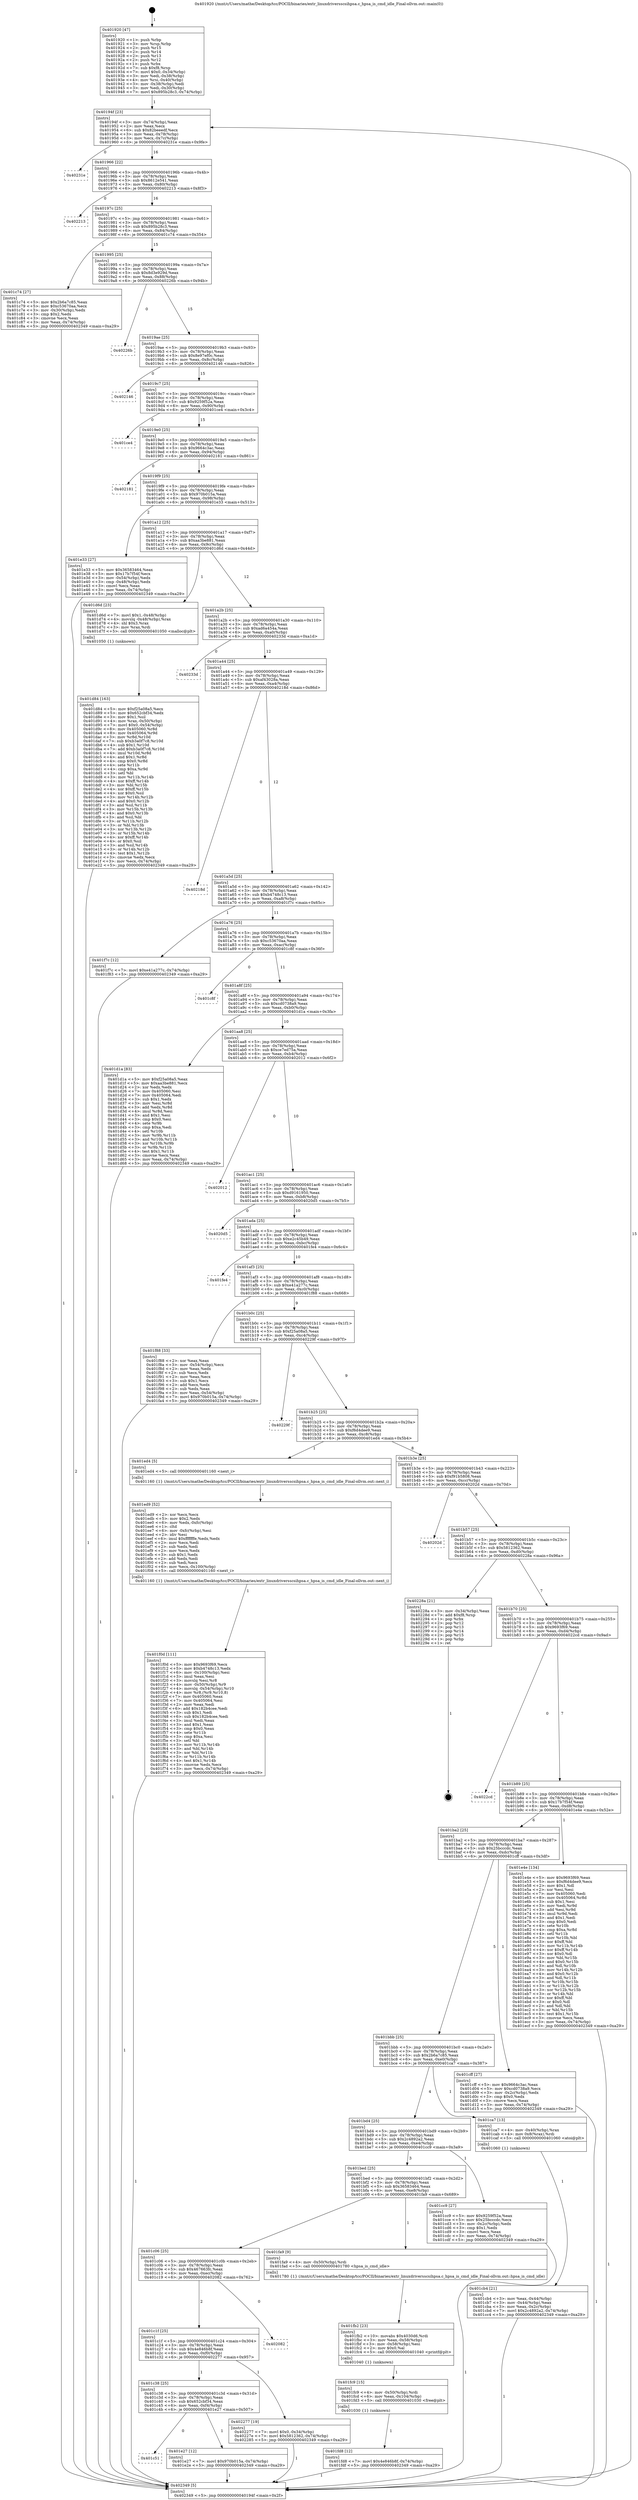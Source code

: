 digraph "0x401920" {
  label = "0x401920 (/mnt/c/Users/mathe/Desktop/tcc/POCII/binaries/extr_linuxdriversscsihpsa.c_hpsa_is_cmd_idle_Final-ollvm.out::main(0))"
  labelloc = "t"
  node[shape=record]

  Entry [label="",width=0.3,height=0.3,shape=circle,fillcolor=black,style=filled]
  "0x40194f" [label="{
     0x40194f [23]\l
     | [instrs]\l
     &nbsp;&nbsp;0x40194f \<+3\>: mov -0x74(%rbp),%eax\l
     &nbsp;&nbsp;0x401952 \<+2\>: mov %eax,%ecx\l
     &nbsp;&nbsp;0x401954 \<+6\>: sub $0x82beeedf,%ecx\l
     &nbsp;&nbsp;0x40195a \<+3\>: mov %eax,-0x78(%rbp)\l
     &nbsp;&nbsp;0x40195d \<+3\>: mov %ecx,-0x7c(%rbp)\l
     &nbsp;&nbsp;0x401960 \<+6\>: je 000000000040231e \<main+0x9fe\>\l
  }"]
  "0x40231e" [label="{
     0x40231e\l
  }", style=dashed]
  "0x401966" [label="{
     0x401966 [22]\l
     | [instrs]\l
     &nbsp;&nbsp;0x401966 \<+5\>: jmp 000000000040196b \<main+0x4b\>\l
     &nbsp;&nbsp;0x40196b \<+3\>: mov -0x78(%rbp),%eax\l
     &nbsp;&nbsp;0x40196e \<+5\>: sub $0x8612e541,%eax\l
     &nbsp;&nbsp;0x401973 \<+3\>: mov %eax,-0x80(%rbp)\l
     &nbsp;&nbsp;0x401976 \<+6\>: je 0000000000402213 \<main+0x8f3\>\l
  }"]
  Exit [label="",width=0.3,height=0.3,shape=circle,fillcolor=black,style=filled,peripheries=2]
  "0x402213" [label="{
     0x402213\l
  }", style=dashed]
  "0x40197c" [label="{
     0x40197c [25]\l
     | [instrs]\l
     &nbsp;&nbsp;0x40197c \<+5\>: jmp 0000000000401981 \<main+0x61\>\l
     &nbsp;&nbsp;0x401981 \<+3\>: mov -0x78(%rbp),%eax\l
     &nbsp;&nbsp;0x401984 \<+5\>: sub $0x895b28c3,%eax\l
     &nbsp;&nbsp;0x401989 \<+6\>: mov %eax,-0x84(%rbp)\l
     &nbsp;&nbsp;0x40198f \<+6\>: je 0000000000401c74 \<main+0x354\>\l
  }"]
  "0x401fd8" [label="{
     0x401fd8 [12]\l
     | [instrs]\l
     &nbsp;&nbsp;0x401fd8 \<+7\>: movl $0x4e846b8f,-0x74(%rbp)\l
     &nbsp;&nbsp;0x401fdf \<+5\>: jmp 0000000000402349 \<main+0xa29\>\l
  }"]
  "0x401c74" [label="{
     0x401c74 [27]\l
     | [instrs]\l
     &nbsp;&nbsp;0x401c74 \<+5\>: mov $0x2b6a7c85,%eax\l
     &nbsp;&nbsp;0x401c79 \<+5\>: mov $0xc53670aa,%ecx\l
     &nbsp;&nbsp;0x401c7e \<+3\>: mov -0x30(%rbp),%edx\l
     &nbsp;&nbsp;0x401c81 \<+3\>: cmp $0x2,%edx\l
     &nbsp;&nbsp;0x401c84 \<+3\>: cmovne %ecx,%eax\l
     &nbsp;&nbsp;0x401c87 \<+3\>: mov %eax,-0x74(%rbp)\l
     &nbsp;&nbsp;0x401c8a \<+5\>: jmp 0000000000402349 \<main+0xa29\>\l
  }"]
  "0x401995" [label="{
     0x401995 [25]\l
     | [instrs]\l
     &nbsp;&nbsp;0x401995 \<+5\>: jmp 000000000040199a \<main+0x7a\>\l
     &nbsp;&nbsp;0x40199a \<+3\>: mov -0x78(%rbp),%eax\l
     &nbsp;&nbsp;0x40199d \<+5\>: sub $0x8d3e929d,%eax\l
     &nbsp;&nbsp;0x4019a2 \<+6\>: mov %eax,-0x88(%rbp)\l
     &nbsp;&nbsp;0x4019a8 \<+6\>: je 000000000040226b \<main+0x94b\>\l
  }"]
  "0x402349" [label="{
     0x402349 [5]\l
     | [instrs]\l
     &nbsp;&nbsp;0x402349 \<+5\>: jmp 000000000040194f \<main+0x2f\>\l
  }"]
  "0x401920" [label="{
     0x401920 [47]\l
     | [instrs]\l
     &nbsp;&nbsp;0x401920 \<+1\>: push %rbp\l
     &nbsp;&nbsp;0x401921 \<+3\>: mov %rsp,%rbp\l
     &nbsp;&nbsp;0x401924 \<+2\>: push %r15\l
     &nbsp;&nbsp;0x401926 \<+2\>: push %r14\l
     &nbsp;&nbsp;0x401928 \<+2\>: push %r13\l
     &nbsp;&nbsp;0x40192a \<+2\>: push %r12\l
     &nbsp;&nbsp;0x40192c \<+1\>: push %rbx\l
     &nbsp;&nbsp;0x40192d \<+7\>: sub $0xf8,%rsp\l
     &nbsp;&nbsp;0x401934 \<+7\>: movl $0x0,-0x34(%rbp)\l
     &nbsp;&nbsp;0x40193b \<+3\>: mov %edi,-0x38(%rbp)\l
     &nbsp;&nbsp;0x40193e \<+4\>: mov %rsi,-0x40(%rbp)\l
     &nbsp;&nbsp;0x401942 \<+3\>: mov -0x38(%rbp),%edi\l
     &nbsp;&nbsp;0x401945 \<+3\>: mov %edi,-0x30(%rbp)\l
     &nbsp;&nbsp;0x401948 \<+7\>: movl $0x895b28c3,-0x74(%rbp)\l
  }"]
  "0x401fc9" [label="{
     0x401fc9 [15]\l
     | [instrs]\l
     &nbsp;&nbsp;0x401fc9 \<+4\>: mov -0x50(%rbp),%rdi\l
     &nbsp;&nbsp;0x401fcd \<+6\>: mov %eax,-0x104(%rbp)\l
     &nbsp;&nbsp;0x401fd3 \<+5\>: call 0000000000401030 \<free@plt\>\l
     | [calls]\l
     &nbsp;&nbsp;0x401030 \{1\} (unknown)\l
  }"]
  "0x40226b" [label="{
     0x40226b\l
  }", style=dashed]
  "0x4019ae" [label="{
     0x4019ae [25]\l
     | [instrs]\l
     &nbsp;&nbsp;0x4019ae \<+5\>: jmp 00000000004019b3 \<main+0x93\>\l
     &nbsp;&nbsp;0x4019b3 \<+3\>: mov -0x78(%rbp),%eax\l
     &nbsp;&nbsp;0x4019b6 \<+5\>: sub $0x8e97ef0c,%eax\l
     &nbsp;&nbsp;0x4019bb \<+6\>: mov %eax,-0x8c(%rbp)\l
     &nbsp;&nbsp;0x4019c1 \<+6\>: je 0000000000402146 \<main+0x826\>\l
  }"]
  "0x401fb2" [label="{
     0x401fb2 [23]\l
     | [instrs]\l
     &nbsp;&nbsp;0x401fb2 \<+10\>: movabs $0x4030d6,%rdi\l
     &nbsp;&nbsp;0x401fbc \<+3\>: mov %eax,-0x58(%rbp)\l
     &nbsp;&nbsp;0x401fbf \<+3\>: mov -0x58(%rbp),%esi\l
     &nbsp;&nbsp;0x401fc2 \<+2\>: mov $0x0,%al\l
     &nbsp;&nbsp;0x401fc4 \<+5\>: call 0000000000401040 \<printf@plt\>\l
     | [calls]\l
     &nbsp;&nbsp;0x401040 \{1\} (unknown)\l
  }"]
  "0x402146" [label="{
     0x402146\l
  }", style=dashed]
  "0x4019c7" [label="{
     0x4019c7 [25]\l
     | [instrs]\l
     &nbsp;&nbsp;0x4019c7 \<+5\>: jmp 00000000004019cc \<main+0xac\>\l
     &nbsp;&nbsp;0x4019cc \<+3\>: mov -0x78(%rbp),%eax\l
     &nbsp;&nbsp;0x4019cf \<+5\>: sub $0x9259f52a,%eax\l
     &nbsp;&nbsp;0x4019d4 \<+6\>: mov %eax,-0x90(%rbp)\l
     &nbsp;&nbsp;0x4019da \<+6\>: je 0000000000401ce4 \<main+0x3c4\>\l
  }"]
  "0x401f0d" [label="{
     0x401f0d [111]\l
     | [instrs]\l
     &nbsp;&nbsp;0x401f0d \<+5\>: mov $0x9693f69,%ecx\l
     &nbsp;&nbsp;0x401f12 \<+5\>: mov $0xb4748c13,%edx\l
     &nbsp;&nbsp;0x401f17 \<+6\>: mov -0x100(%rbp),%esi\l
     &nbsp;&nbsp;0x401f1d \<+3\>: imul %eax,%esi\l
     &nbsp;&nbsp;0x401f20 \<+3\>: movslq %esi,%r8\l
     &nbsp;&nbsp;0x401f23 \<+4\>: mov -0x50(%rbp),%r9\l
     &nbsp;&nbsp;0x401f27 \<+4\>: movslq -0x54(%rbp),%r10\l
     &nbsp;&nbsp;0x401f2b \<+4\>: mov %r8,(%r9,%r10,8)\l
     &nbsp;&nbsp;0x401f2f \<+7\>: mov 0x405060,%eax\l
     &nbsp;&nbsp;0x401f36 \<+7\>: mov 0x405064,%esi\l
     &nbsp;&nbsp;0x401f3d \<+2\>: mov %eax,%edi\l
     &nbsp;&nbsp;0x401f3f \<+6\>: add $0x182b4cee,%edi\l
     &nbsp;&nbsp;0x401f45 \<+3\>: sub $0x1,%edi\l
     &nbsp;&nbsp;0x401f48 \<+6\>: sub $0x182b4cee,%edi\l
     &nbsp;&nbsp;0x401f4e \<+3\>: imul %edi,%eax\l
     &nbsp;&nbsp;0x401f51 \<+3\>: and $0x1,%eax\l
     &nbsp;&nbsp;0x401f54 \<+3\>: cmp $0x0,%eax\l
     &nbsp;&nbsp;0x401f57 \<+4\>: sete %r11b\l
     &nbsp;&nbsp;0x401f5b \<+3\>: cmp $0xa,%esi\l
     &nbsp;&nbsp;0x401f5e \<+3\>: setl %bl\l
     &nbsp;&nbsp;0x401f61 \<+3\>: mov %r11b,%r14b\l
     &nbsp;&nbsp;0x401f64 \<+3\>: and %bl,%r14b\l
     &nbsp;&nbsp;0x401f67 \<+3\>: xor %bl,%r11b\l
     &nbsp;&nbsp;0x401f6a \<+3\>: or %r11b,%r14b\l
     &nbsp;&nbsp;0x401f6d \<+4\>: test $0x1,%r14b\l
     &nbsp;&nbsp;0x401f71 \<+3\>: cmovne %edx,%ecx\l
     &nbsp;&nbsp;0x401f74 \<+3\>: mov %ecx,-0x74(%rbp)\l
     &nbsp;&nbsp;0x401f77 \<+5\>: jmp 0000000000402349 \<main+0xa29\>\l
  }"]
  "0x401ce4" [label="{
     0x401ce4\l
  }", style=dashed]
  "0x4019e0" [label="{
     0x4019e0 [25]\l
     | [instrs]\l
     &nbsp;&nbsp;0x4019e0 \<+5\>: jmp 00000000004019e5 \<main+0xc5\>\l
     &nbsp;&nbsp;0x4019e5 \<+3\>: mov -0x78(%rbp),%eax\l
     &nbsp;&nbsp;0x4019e8 \<+5\>: sub $0x9664c3ac,%eax\l
     &nbsp;&nbsp;0x4019ed \<+6\>: mov %eax,-0x94(%rbp)\l
     &nbsp;&nbsp;0x4019f3 \<+6\>: je 0000000000402181 \<main+0x861\>\l
  }"]
  "0x401ed9" [label="{
     0x401ed9 [52]\l
     | [instrs]\l
     &nbsp;&nbsp;0x401ed9 \<+2\>: xor %ecx,%ecx\l
     &nbsp;&nbsp;0x401edb \<+5\>: mov $0x2,%edx\l
     &nbsp;&nbsp;0x401ee0 \<+6\>: mov %edx,-0xfc(%rbp)\l
     &nbsp;&nbsp;0x401ee6 \<+1\>: cltd\l
     &nbsp;&nbsp;0x401ee7 \<+6\>: mov -0xfc(%rbp),%esi\l
     &nbsp;&nbsp;0x401eed \<+2\>: idiv %esi\l
     &nbsp;&nbsp;0x401eef \<+6\>: imul $0xfffffffe,%edx,%edx\l
     &nbsp;&nbsp;0x401ef5 \<+2\>: mov %ecx,%edi\l
     &nbsp;&nbsp;0x401ef7 \<+2\>: sub %edx,%edi\l
     &nbsp;&nbsp;0x401ef9 \<+2\>: mov %ecx,%edx\l
     &nbsp;&nbsp;0x401efb \<+3\>: sub $0x1,%edx\l
     &nbsp;&nbsp;0x401efe \<+2\>: add %edx,%edi\l
     &nbsp;&nbsp;0x401f00 \<+2\>: sub %edi,%ecx\l
     &nbsp;&nbsp;0x401f02 \<+6\>: mov %ecx,-0x100(%rbp)\l
     &nbsp;&nbsp;0x401f08 \<+5\>: call 0000000000401160 \<next_i\>\l
     | [calls]\l
     &nbsp;&nbsp;0x401160 \{1\} (/mnt/c/Users/mathe/Desktop/tcc/POCII/binaries/extr_linuxdriversscsihpsa.c_hpsa_is_cmd_idle_Final-ollvm.out::next_i)\l
  }"]
  "0x402181" [label="{
     0x402181\l
  }", style=dashed]
  "0x4019f9" [label="{
     0x4019f9 [25]\l
     | [instrs]\l
     &nbsp;&nbsp;0x4019f9 \<+5\>: jmp 00000000004019fe \<main+0xde\>\l
     &nbsp;&nbsp;0x4019fe \<+3\>: mov -0x78(%rbp),%eax\l
     &nbsp;&nbsp;0x401a01 \<+5\>: sub $0x970b015a,%eax\l
     &nbsp;&nbsp;0x401a06 \<+6\>: mov %eax,-0x98(%rbp)\l
     &nbsp;&nbsp;0x401a0c \<+6\>: je 0000000000401e33 \<main+0x513\>\l
  }"]
  "0x401c51" [label="{
     0x401c51\l
  }", style=dashed]
  "0x401e33" [label="{
     0x401e33 [27]\l
     | [instrs]\l
     &nbsp;&nbsp;0x401e33 \<+5\>: mov $0x36583464,%eax\l
     &nbsp;&nbsp;0x401e38 \<+5\>: mov $0x17b7f54f,%ecx\l
     &nbsp;&nbsp;0x401e3d \<+3\>: mov -0x54(%rbp),%edx\l
     &nbsp;&nbsp;0x401e40 \<+3\>: cmp -0x48(%rbp),%edx\l
     &nbsp;&nbsp;0x401e43 \<+3\>: cmovl %ecx,%eax\l
     &nbsp;&nbsp;0x401e46 \<+3\>: mov %eax,-0x74(%rbp)\l
     &nbsp;&nbsp;0x401e49 \<+5\>: jmp 0000000000402349 \<main+0xa29\>\l
  }"]
  "0x401a12" [label="{
     0x401a12 [25]\l
     | [instrs]\l
     &nbsp;&nbsp;0x401a12 \<+5\>: jmp 0000000000401a17 \<main+0xf7\>\l
     &nbsp;&nbsp;0x401a17 \<+3\>: mov -0x78(%rbp),%eax\l
     &nbsp;&nbsp;0x401a1a \<+5\>: sub $0xaa3be881,%eax\l
     &nbsp;&nbsp;0x401a1f \<+6\>: mov %eax,-0x9c(%rbp)\l
     &nbsp;&nbsp;0x401a25 \<+6\>: je 0000000000401d6d \<main+0x44d\>\l
  }"]
  "0x401e27" [label="{
     0x401e27 [12]\l
     | [instrs]\l
     &nbsp;&nbsp;0x401e27 \<+7\>: movl $0x970b015a,-0x74(%rbp)\l
     &nbsp;&nbsp;0x401e2e \<+5\>: jmp 0000000000402349 \<main+0xa29\>\l
  }"]
  "0x401d6d" [label="{
     0x401d6d [23]\l
     | [instrs]\l
     &nbsp;&nbsp;0x401d6d \<+7\>: movl $0x1,-0x48(%rbp)\l
     &nbsp;&nbsp;0x401d74 \<+4\>: movslq -0x48(%rbp),%rax\l
     &nbsp;&nbsp;0x401d78 \<+4\>: shl $0x3,%rax\l
     &nbsp;&nbsp;0x401d7c \<+3\>: mov %rax,%rdi\l
     &nbsp;&nbsp;0x401d7f \<+5\>: call 0000000000401050 \<malloc@plt\>\l
     | [calls]\l
     &nbsp;&nbsp;0x401050 \{1\} (unknown)\l
  }"]
  "0x401a2b" [label="{
     0x401a2b [25]\l
     | [instrs]\l
     &nbsp;&nbsp;0x401a2b \<+5\>: jmp 0000000000401a30 \<main+0x110\>\l
     &nbsp;&nbsp;0x401a30 \<+3\>: mov -0x78(%rbp),%eax\l
     &nbsp;&nbsp;0x401a33 \<+5\>: sub $0xad6a454a,%eax\l
     &nbsp;&nbsp;0x401a38 \<+6\>: mov %eax,-0xa0(%rbp)\l
     &nbsp;&nbsp;0x401a3e \<+6\>: je 000000000040233d \<main+0xa1d\>\l
  }"]
  "0x401c38" [label="{
     0x401c38 [25]\l
     | [instrs]\l
     &nbsp;&nbsp;0x401c38 \<+5\>: jmp 0000000000401c3d \<main+0x31d\>\l
     &nbsp;&nbsp;0x401c3d \<+3\>: mov -0x78(%rbp),%eax\l
     &nbsp;&nbsp;0x401c40 \<+5\>: sub $0x652cbf34,%eax\l
     &nbsp;&nbsp;0x401c45 \<+6\>: mov %eax,-0xf4(%rbp)\l
     &nbsp;&nbsp;0x401c4b \<+6\>: je 0000000000401e27 \<main+0x507\>\l
  }"]
  "0x40233d" [label="{
     0x40233d\l
  }", style=dashed]
  "0x401a44" [label="{
     0x401a44 [25]\l
     | [instrs]\l
     &nbsp;&nbsp;0x401a44 \<+5\>: jmp 0000000000401a49 \<main+0x129\>\l
     &nbsp;&nbsp;0x401a49 \<+3\>: mov -0x78(%rbp),%eax\l
     &nbsp;&nbsp;0x401a4c \<+5\>: sub $0xaf43028a,%eax\l
     &nbsp;&nbsp;0x401a51 \<+6\>: mov %eax,-0xa4(%rbp)\l
     &nbsp;&nbsp;0x401a57 \<+6\>: je 000000000040218d \<main+0x86d\>\l
  }"]
  "0x402277" [label="{
     0x402277 [19]\l
     | [instrs]\l
     &nbsp;&nbsp;0x402277 \<+7\>: movl $0x0,-0x34(%rbp)\l
     &nbsp;&nbsp;0x40227e \<+7\>: movl $0x5812362,-0x74(%rbp)\l
     &nbsp;&nbsp;0x402285 \<+5\>: jmp 0000000000402349 \<main+0xa29\>\l
  }"]
  "0x40218d" [label="{
     0x40218d\l
  }", style=dashed]
  "0x401a5d" [label="{
     0x401a5d [25]\l
     | [instrs]\l
     &nbsp;&nbsp;0x401a5d \<+5\>: jmp 0000000000401a62 \<main+0x142\>\l
     &nbsp;&nbsp;0x401a62 \<+3\>: mov -0x78(%rbp),%eax\l
     &nbsp;&nbsp;0x401a65 \<+5\>: sub $0xb4748c13,%eax\l
     &nbsp;&nbsp;0x401a6a \<+6\>: mov %eax,-0xa8(%rbp)\l
     &nbsp;&nbsp;0x401a70 \<+6\>: je 0000000000401f7c \<main+0x65c\>\l
  }"]
  "0x401c1f" [label="{
     0x401c1f [25]\l
     | [instrs]\l
     &nbsp;&nbsp;0x401c1f \<+5\>: jmp 0000000000401c24 \<main+0x304\>\l
     &nbsp;&nbsp;0x401c24 \<+3\>: mov -0x78(%rbp),%eax\l
     &nbsp;&nbsp;0x401c27 \<+5\>: sub $0x4e846b8f,%eax\l
     &nbsp;&nbsp;0x401c2c \<+6\>: mov %eax,-0xf0(%rbp)\l
     &nbsp;&nbsp;0x401c32 \<+6\>: je 0000000000402277 \<main+0x957\>\l
  }"]
  "0x401f7c" [label="{
     0x401f7c [12]\l
     | [instrs]\l
     &nbsp;&nbsp;0x401f7c \<+7\>: movl $0xe41a277c,-0x74(%rbp)\l
     &nbsp;&nbsp;0x401f83 \<+5\>: jmp 0000000000402349 \<main+0xa29\>\l
  }"]
  "0x401a76" [label="{
     0x401a76 [25]\l
     | [instrs]\l
     &nbsp;&nbsp;0x401a76 \<+5\>: jmp 0000000000401a7b \<main+0x15b\>\l
     &nbsp;&nbsp;0x401a7b \<+3\>: mov -0x78(%rbp),%eax\l
     &nbsp;&nbsp;0x401a7e \<+5\>: sub $0xc53670aa,%eax\l
     &nbsp;&nbsp;0x401a83 \<+6\>: mov %eax,-0xac(%rbp)\l
     &nbsp;&nbsp;0x401a89 \<+6\>: je 0000000000401c8f \<main+0x36f\>\l
  }"]
  "0x402082" [label="{
     0x402082\l
  }", style=dashed]
  "0x401c8f" [label="{
     0x401c8f\l
  }", style=dashed]
  "0x401a8f" [label="{
     0x401a8f [25]\l
     | [instrs]\l
     &nbsp;&nbsp;0x401a8f \<+5\>: jmp 0000000000401a94 \<main+0x174\>\l
     &nbsp;&nbsp;0x401a94 \<+3\>: mov -0x78(%rbp),%eax\l
     &nbsp;&nbsp;0x401a97 \<+5\>: sub $0xcd0738a9,%eax\l
     &nbsp;&nbsp;0x401a9c \<+6\>: mov %eax,-0xb0(%rbp)\l
     &nbsp;&nbsp;0x401aa2 \<+6\>: je 0000000000401d1a \<main+0x3fa\>\l
  }"]
  "0x401c06" [label="{
     0x401c06 [25]\l
     | [instrs]\l
     &nbsp;&nbsp;0x401c06 \<+5\>: jmp 0000000000401c0b \<main+0x2eb\>\l
     &nbsp;&nbsp;0x401c0b \<+3\>: mov -0x78(%rbp),%eax\l
     &nbsp;&nbsp;0x401c0e \<+5\>: sub $0x467663fc,%eax\l
     &nbsp;&nbsp;0x401c13 \<+6\>: mov %eax,-0xec(%rbp)\l
     &nbsp;&nbsp;0x401c19 \<+6\>: je 0000000000402082 \<main+0x762\>\l
  }"]
  "0x401d1a" [label="{
     0x401d1a [83]\l
     | [instrs]\l
     &nbsp;&nbsp;0x401d1a \<+5\>: mov $0xf25a08a5,%eax\l
     &nbsp;&nbsp;0x401d1f \<+5\>: mov $0xaa3be881,%ecx\l
     &nbsp;&nbsp;0x401d24 \<+2\>: xor %edx,%edx\l
     &nbsp;&nbsp;0x401d26 \<+7\>: mov 0x405060,%esi\l
     &nbsp;&nbsp;0x401d2d \<+7\>: mov 0x405064,%edi\l
     &nbsp;&nbsp;0x401d34 \<+3\>: sub $0x1,%edx\l
     &nbsp;&nbsp;0x401d37 \<+3\>: mov %esi,%r8d\l
     &nbsp;&nbsp;0x401d3a \<+3\>: add %edx,%r8d\l
     &nbsp;&nbsp;0x401d3d \<+4\>: imul %r8d,%esi\l
     &nbsp;&nbsp;0x401d41 \<+3\>: and $0x1,%esi\l
     &nbsp;&nbsp;0x401d44 \<+3\>: cmp $0x0,%esi\l
     &nbsp;&nbsp;0x401d47 \<+4\>: sete %r9b\l
     &nbsp;&nbsp;0x401d4b \<+3\>: cmp $0xa,%edi\l
     &nbsp;&nbsp;0x401d4e \<+4\>: setl %r10b\l
     &nbsp;&nbsp;0x401d52 \<+3\>: mov %r9b,%r11b\l
     &nbsp;&nbsp;0x401d55 \<+3\>: and %r10b,%r11b\l
     &nbsp;&nbsp;0x401d58 \<+3\>: xor %r10b,%r9b\l
     &nbsp;&nbsp;0x401d5b \<+3\>: or %r9b,%r11b\l
     &nbsp;&nbsp;0x401d5e \<+4\>: test $0x1,%r11b\l
     &nbsp;&nbsp;0x401d62 \<+3\>: cmovne %ecx,%eax\l
     &nbsp;&nbsp;0x401d65 \<+3\>: mov %eax,-0x74(%rbp)\l
     &nbsp;&nbsp;0x401d68 \<+5\>: jmp 0000000000402349 \<main+0xa29\>\l
  }"]
  "0x401aa8" [label="{
     0x401aa8 [25]\l
     | [instrs]\l
     &nbsp;&nbsp;0x401aa8 \<+5\>: jmp 0000000000401aad \<main+0x18d\>\l
     &nbsp;&nbsp;0x401aad \<+3\>: mov -0x78(%rbp),%eax\l
     &nbsp;&nbsp;0x401ab0 \<+5\>: sub $0xce7ed75a,%eax\l
     &nbsp;&nbsp;0x401ab5 \<+6\>: mov %eax,-0xb4(%rbp)\l
     &nbsp;&nbsp;0x401abb \<+6\>: je 0000000000402012 \<main+0x6f2\>\l
  }"]
  "0x401fa9" [label="{
     0x401fa9 [9]\l
     | [instrs]\l
     &nbsp;&nbsp;0x401fa9 \<+4\>: mov -0x50(%rbp),%rdi\l
     &nbsp;&nbsp;0x401fad \<+5\>: call 0000000000401780 \<hpsa_is_cmd_idle\>\l
     | [calls]\l
     &nbsp;&nbsp;0x401780 \{1\} (/mnt/c/Users/mathe/Desktop/tcc/POCII/binaries/extr_linuxdriversscsihpsa.c_hpsa_is_cmd_idle_Final-ollvm.out::hpsa_is_cmd_idle)\l
  }"]
  "0x402012" [label="{
     0x402012\l
  }", style=dashed]
  "0x401ac1" [label="{
     0x401ac1 [25]\l
     | [instrs]\l
     &nbsp;&nbsp;0x401ac1 \<+5\>: jmp 0000000000401ac6 \<main+0x1a6\>\l
     &nbsp;&nbsp;0x401ac6 \<+3\>: mov -0x78(%rbp),%eax\l
     &nbsp;&nbsp;0x401ac9 \<+5\>: sub $0xd9161950,%eax\l
     &nbsp;&nbsp;0x401ace \<+6\>: mov %eax,-0xb8(%rbp)\l
     &nbsp;&nbsp;0x401ad4 \<+6\>: je 00000000004020d5 \<main+0x7b5\>\l
  }"]
  "0x401d84" [label="{
     0x401d84 [163]\l
     | [instrs]\l
     &nbsp;&nbsp;0x401d84 \<+5\>: mov $0xf25a08a5,%ecx\l
     &nbsp;&nbsp;0x401d89 \<+5\>: mov $0x652cbf34,%edx\l
     &nbsp;&nbsp;0x401d8e \<+3\>: mov $0x1,%sil\l
     &nbsp;&nbsp;0x401d91 \<+4\>: mov %rax,-0x50(%rbp)\l
     &nbsp;&nbsp;0x401d95 \<+7\>: movl $0x0,-0x54(%rbp)\l
     &nbsp;&nbsp;0x401d9c \<+8\>: mov 0x405060,%r8d\l
     &nbsp;&nbsp;0x401da4 \<+8\>: mov 0x405064,%r9d\l
     &nbsp;&nbsp;0x401dac \<+3\>: mov %r8d,%r10d\l
     &nbsp;&nbsp;0x401daf \<+7\>: sub $0xb3a0f7c8,%r10d\l
     &nbsp;&nbsp;0x401db6 \<+4\>: sub $0x1,%r10d\l
     &nbsp;&nbsp;0x401dba \<+7\>: add $0xb3a0f7c8,%r10d\l
     &nbsp;&nbsp;0x401dc1 \<+4\>: imul %r10d,%r8d\l
     &nbsp;&nbsp;0x401dc5 \<+4\>: and $0x1,%r8d\l
     &nbsp;&nbsp;0x401dc9 \<+4\>: cmp $0x0,%r8d\l
     &nbsp;&nbsp;0x401dcd \<+4\>: sete %r11b\l
     &nbsp;&nbsp;0x401dd1 \<+4\>: cmp $0xa,%r9d\l
     &nbsp;&nbsp;0x401dd5 \<+3\>: setl %bl\l
     &nbsp;&nbsp;0x401dd8 \<+3\>: mov %r11b,%r14b\l
     &nbsp;&nbsp;0x401ddb \<+4\>: xor $0xff,%r14b\l
     &nbsp;&nbsp;0x401ddf \<+3\>: mov %bl,%r15b\l
     &nbsp;&nbsp;0x401de2 \<+4\>: xor $0xff,%r15b\l
     &nbsp;&nbsp;0x401de6 \<+4\>: xor $0x0,%sil\l
     &nbsp;&nbsp;0x401dea \<+3\>: mov %r14b,%r12b\l
     &nbsp;&nbsp;0x401ded \<+4\>: and $0x0,%r12b\l
     &nbsp;&nbsp;0x401df1 \<+3\>: and %sil,%r11b\l
     &nbsp;&nbsp;0x401df4 \<+3\>: mov %r15b,%r13b\l
     &nbsp;&nbsp;0x401df7 \<+4\>: and $0x0,%r13b\l
     &nbsp;&nbsp;0x401dfb \<+3\>: and %sil,%bl\l
     &nbsp;&nbsp;0x401dfe \<+3\>: or %r11b,%r12b\l
     &nbsp;&nbsp;0x401e01 \<+3\>: or %bl,%r13b\l
     &nbsp;&nbsp;0x401e04 \<+3\>: xor %r13b,%r12b\l
     &nbsp;&nbsp;0x401e07 \<+3\>: or %r15b,%r14b\l
     &nbsp;&nbsp;0x401e0a \<+4\>: xor $0xff,%r14b\l
     &nbsp;&nbsp;0x401e0e \<+4\>: or $0x0,%sil\l
     &nbsp;&nbsp;0x401e12 \<+3\>: and %sil,%r14b\l
     &nbsp;&nbsp;0x401e15 \<+3\>: or %r14b,%r12b\l
     &nbsp;&nbsp;0x401e18 \<+4\>: test $0x1,%r12b\l
     &nbsp;&nbsp;0x401e1c \<+3\>: cmovne %edx,%ecx\l
     &nbsp;&nbsp;0x401e1f \<+3\>: mov %ecx,-0x74(%rbp)\l
     &nbsp;&nbsp;0x401e22 \<+5\>: jmp 0000000000402349 \<main+0xa29\>\l
  }"]
  "0x4020d5" [label="{
     0x4020d5\l
  }", style=dashed]
  "0x401ada" [label="{
     0x401ada [25]\l
     | [instrs]\l
     &nbsp;&nbsp;0x401ada \<+5\>: jmp 0000000000401adf \<main+0x1bf\>\l
     &nbsp;&nbsp;0x401adf \<+3\>: mov -0x78(%rbp),%eax\l
     &nbsp;&nbsp;0x401ae2 \<+5\>: sub $0xe2c45b49,%eax\l
     &nbsp;&nbsp;0x401ae7 \<+6\>: mov %eax,-0xbc(%rbp)\l
     &nbsp;&nbsp;0x401aed \<+6\>: je 0000000000401fe4 \<main+0x6c4\>\l
  }"]
  "0x401bed" [label="{
     0x401bed [25]\l
     | [instrs]\l
     &nbsp;&nbsp;0x401bed \<+5\>: jmp 0000000000401bf2 \<main+0x2d2\>\l
     &nbsp;&nbsp;0x401bf2 \<+3\>: mov -0x78(%rbp),%eax\l
     &nbsp;&nbsp;0x401bf5 \<+5\>: sub $0x36583464,%eax\l
     &nbsp;&nbsp;0x401bfa \<+6\>: mov %eax,-0xe8(%rbp)\l
     &nbsp;&nbsp;0x401c00 \<+6\>: je 0000000000401fa9 \<main+0x689\>\l
  }"]
  "0x401fe4" [label="{
     0x401fe4\l
  }", style=dashed]
  "0x401af3" [label="{
     0x401af3 [25]\l
     | [instrs]\l
     &nbsp;&nbsp;0x401af3 \<+5\>: jmp 0000000000401af8 \<main+0x1d8\>\l
     &nbsp;&nbsp;0x401af8 \<+3\>: mov -0x78(%rbp),%eax\l
     &nbsp;&nbsp;0x401afb \<+5\>: sub $0xe41a277c,%eax\l
     &nbsp;&nbsp;0x401b00 \<+6\>: mov %eax,-0xc0(%rbp)\l
     &nbsp;&nbsp;0x401b06 \<+6\>: je 0000000000401f88 \<main+0x668\>\l
  }"]
  "0x401cc9" [label="{
     0x401cc9 [27]\l
     | [instrs]\l
     &nbsp;&nbsp;0x401cc9 \<+5\>: mov $0x9259f52a,%eax\l
     &nbsp;&nbsp;0x401cce \<+5\>: mov $0x25bcccdc,%ecx\l
     &nbsp;&nbsp;0x401cd3 \<+3\>: mov -0x2c(%rbp),%edx\l
     &nbsp;&nbsp;0x401cd6 \<+3\>: cmp $0x1,%edx\l
     &nbsp;&nbsp;0x401cd9 \<+3\>: cmovl %ecx,%eax\l
     &nbsp;&nbsp;0x401cdc \<+3\>: mov %eax,-0x74(%rbp)\l
     &nbsp;&nbsp;0x401cdf \<+5\>: jmp 0000000000402349 \<main+0xa29\>\l
  }"]
  "0x401f88" [label="{
     0x401f88 [33]\l
     | [instrs]\l
     &nbsp;&nbsp;0x401f88 \<+2\>: xor %eax,%eax\l
     &nbsp;&nbsp;0x401f8a \<+3\>: mov -0x54(%rbp),%ecx\l
     &nbsp;&nbsp;0x401f8d \<+2\>: mov %eax,%edx\l
     &nbsp;&nbsp;0x401f8f \<+2\>: sub %ecx,%edx\l
     &nbsp;&nbsp;0x401f91 \<+2\>: mov %eax,%ecx\l
     &nbsp;&nbsp;0x401f93 \<+3\>: sub $0x1,%ecx\l
     &nbsp;&nbsp;0x401f96 \<+2\>: add %ecx,%edx\l
     &nbsp;&nbsp;0x401f98 \<+2\>: sub %edx,%eax\l
     &nbsp;&nbsp;0x401f9a \<+3\>: mov %eax,-0x54(%rbp)\l
     &nbsp;&nbsp;0x401f9d \<+7\>: movl $0x970b015a,-0x74(%rbp)\l
     &nbsp;&nbsp;0x401fa4 \<+5\>: jmp 0000000000402349 \<main+0xa29\>\l
  }"]
  "0x401b0c" [label="{
     0x401b0c [25]\l
     | [instrs]\l
     &nbsp;&nbsp;0x401b0c \<+5\>: jmp 0000000000401b11 \<main+0x1f1\>\l
     &nbsp;&nbsp;0x401b11 \<+3\>: mov -0x78(%rbp),%eax\l
     &nbsp;&nbsp;0x401b14 \<+5\>: sub $0xf25a08a5,%eax\l
     &nbsp;&nbsp;0x401b19 \<+6\>: mov %eax,-0xc4(%rbp)\l
     &nbsp;&nbsp;0x401b1f \<+6\>: je 000000000040229f \<main+0x97f\>\l
  }"]
  "0x401cb4" [label="{
     0x401cb4 [21]\l
     | [instrs]\l
     &nbsp;&nbsp;0x401cb4 \<+3\>: mov %eax,-0x44(%rbp)\l
     &nbsp;&nbsp;0x401cb7 \<+3\>: mov -0x44(%rbp),%eax\l
     &nbsp;&nbsp;0x401cba \<+3\>: mov %eax,-0x2c(%rbp)\l
     &nbsp;&nbsp;0x401cbd \<+7\>: movl $0x2c4892a2,-0x74(%rbp)\l
     &nbsp;&nbsp;0x401cc4 \<+5\>: jmp 0000000000402349 \<main+0xa29\>\l
  }"]
  "0x40229f" [label="{
     0x40229f\l
  }", style=dashed]
  "0x401b25" [label="{
     0x401b25 [25]\l
     | [instrs]\l
     &nbsp;&nbsp;0x401b25 \<+5\>: jmp 0000000000401b2a \<main+0x20a\>\l
     &nbsp;&nbsp;0x401b2a \<+3\>: mov -0x78(%rbp),%eax\l
     &nbsp;&nbsp;0x401b2d \<+5\>: sub $0xf6d4dee9,%eax\l
     &nbsp;&nbsp;0x401b32 \<+6\>: mov %eax,-0xc8(%rbp)\l
     &nbsp;&nbsp;0x401b38 \<+6\>: je 0000000000401ed4 \<main+0x5b4\>\l
  }"]
  "0x401bd4" [label="{
     0x401bd4 [25]\l
     | [instrs]\l
     &nbsp;&nbsp;0x401bd4 \<+5\>: jmp 0000000000401bd9 \<main+0x2b9\>\l
     &nbsp;&nbsp;0x401bd9 \<+3\>: mov -0x78(%rbp),%eax\l
     &nbsp;&nbsp;0x401bdc \<+5\>: sub $0x2c4892a2,%eax\l
     &nbsp;&nbsp;0x401be1 \<+6\>: mov %eax,-0xe4(%rbp)\l
     &nbsp;&nbsp;0x401be7 \<+6\>: je 0000000000401cc9 \<main+0x3a9\>\l
  }"]
  "0x401ed4" [label="{
     0x401ed4 [5]\l
     | [instrs]\l
     &nbsp;&nbsp;0x401ed4 \<+5\>: call 0000000000401160 \<next_i\>\l
     | [calls]\l
     &nbsp;&nbsp;0x401160 \{1\} (/mnt/c/Users/mathe/Desktop/tcc/POCII/binaries/extr_linuxdriversscsihpsa.c_hpsa_is_cmd_idle_Final-ollvm.out::next_i)\l
  }"]
  "0x401b3e" [label="{
     0x401b3e [25]\l
     | [instrs]\l
     &nbsp;&nbsp;0x401b3e \<+5\>: jmp 0000000000401b43 \<main+0x223\>\l
     &nbsp;&nbsp;0x401b43 \<+3\>: mov -0x78(%rbp),%eax\l
     &nbsp;&nbsp;0x401b46 \<+5\>: sub $0xf91b5808,%eax\l
     &nbsp;&nbsp;0x401b4b \<+6\>: mov %eax,-0xcc(%rbp)\l
     &nbsp;&nbsp;0x401b51 \<+6\>: je 000000000040202d \<main+0x70d\>\l
  }"]
  "0x401ca7" [label="{
     0x401ca7 [13]\l
     | [instrs]\l
     &nbsp;&nbsp;0x401ca7 \<+4\>: mov -0x40(%rbp),%rax\l
     &nbsp;&nbsp;0x401cab \<+4\>: mov 0x8(%rax),%rdi\l
     &nbsp;&nbsp;0x401caf \<+5\>: call 0000000000401060 \<atoi@plt\>\l
     | [calls]\l
     &nbsp;&nbsp;0x401060 \{1\} (unknown)\l
  }"]
  "0x40202d" [label="{
     0x40202d\l
  }", style=dashed]
  "0x401b57" [label="{
     0x401b57 [25]\l
     | [instrs]\l
     &nbsp;&nbsp;0x401b57 \<+5\>: jmp 0000000000401b5c \<main+0x23c\>\l
     &nbsp;&nbsp;0x401b5c \<+3\>: mov -0x78(%rbp),%eax\l
     &nbsp;&nbsp;0x401b5f \<+5\>: sub $0x5812362,%eax\l
     &nbsp;&nbsp;0x401b64 \<+6\>: mov %eax,-0xd0(%rbp)\l
     &nbsp;&nbsp;0x401b6a \<+6\>: je 000000000040228a \<main+0x96a\>\l
  }"]
  "0x401bbb" [label="{
     0x401bbb [25]\l
     | [instrs]\l
     &nbsp;&nbsp;0x401bbb \<+5\>: jmp 0000000000401bc0 \<main+0x2a0\>\l
     &nbsp;&nbsp;0x401bc0 \<+3\>: mov -0x78(%rbp),%eax\l
     &nbsp;&nbsp;0x401bc3 \<+5\>: sub $0x2b6a7c85,%eax\l
     &nbsp;&nbsp;0x401bc8 \<+6\>: mov %eax,-0xe0(%rbp)\l
     &nbsp;&nbsp;0x401bce \<+6\>: je 0000000000401ca7 \<main+0x387\>\l
  }"]
  "0x40228a" [label="{
     0x40228a [21]\l
     | [instrs]\l
     &nbsp;&nbsp;0x40228a \<+3\>: mov -0x34(%rbp),%eax\l
     &nbsp;&nbsp;0x40228d \<+7\>: add $0xf8,%rsp\l
     &nbsp;&nbsp;0x402294 \<+1\>: pop %rbx\l
     &nbsp;&nbsp;0x402295 \<+2\>: pop %r12\l
     &nbsp;&nbsp;0x402297 \<+2\>: pop %r13\l
     &nbsp;&nbsp;0x402299 \<+2\>: pop %r14\l
     &nbsp;&nbsp;0x40229b \<+2\>: pop %r15\l
     &nbsp;&nbsp;0x40229d \<+1\>: pop %rbp\l
     &nbsp;&nbsp;0x40229e \<+1\>: ret\l
  }"]
  "0x401b70" [label="{
     0x401b70 [25]\l
     | [instrs]\l
     &nbsp;&nbsp;0x401b70 \<+5\>: jmp 0000000000401b75 \<main+0x255\>\l
     &nbsp;&nbsp;0x401b75 \<+3\>: mov -0x78(%rbp),%eax\l
     &nbsp;&nbsp;0x401b78 \<+5\>: sub $0x9693f69,%eax\l
     &nbsp;&nbsp;0x401b7d \<+6\>: mov %eax,-0xd4(%rbp)\l
     &nbsp;&nbsp;0x401b83 \<+6\>: je 00000000004022cd \<main+0x9ad\>\l
  }"]
  "0x401cff" [label="{
     0x401cff [27]\l
     | [instrs]\l
     &nbsp;&nbsp;0x401cff \<+5\>: mov $0x9664c3ac,%eax\l
     &nbsp;&nbsp;0x401d04 \<+5\>: mov $0xcd0738a9,%ecx\l
     &nbsp;&nbsp;0x401d09 \<+3\>: mov -0x2c(%rbp),%edx\l
     &nbsp;&nbsp;0x401d0c \<+3\>: cmp $0x0,%edx\l
     &nbsp;&nbsp;0x401d0f \<+3\>: cmove %ecx,%eax\l
     &nbsp;&nbsp;0x401d12 \<+3\>: mov %eax,-0x74(%rbp)\l
     &nbsp;&nbsp;0x401d15 \<+5\>: jmp 0000000000402349 \<main+0xa29\>\l
  }"]
  "0x4022cd" [label="{
     0x4022cd\l
  }", style=dashed]
  "0x401b89" [label="{
     0x401b89 [25]\l
     | [instrs]\l
     &nbsp;&nbsp;0x401b89 \<+5\>: jmp 0000000000401b8e \<main+0x26e\>\l
     &nbsp;&nbsp;0x401b8e \<+3\>: mov -0x78(%rbp),%eax\l
     &nbsp;&nbsp;0x401b91 \<+5\>: sub $0x17b7f54f,%eax\l
     &nbsp;&nbsp;0x401b96 \<+6\>: mov %eax,-0xd8(%rbp)\l
     &nbsp;&nbsp;0x401b9c \<+6\>: je 0000000000401e4e \<main+0x52e\>\l
  }"]
  "0x401ba2" [label="{
     0x401ba2 [25]\l
     | [instrs]\l
     &nbsp;&nbsp;0x401ba2 \<+5\>: jmp 0000000000401ba7 \<main+0x287\>\l
     &nbsp;&nbsp;0x401ba7 \<+3\>: mov -0x78(%rbp),%eax\l
     &nbsp;&nbsp;0x401baa \<+5\>: sub $0x25bcccdc,%eax\l
     &nbsp;&nbsp;0x401baf \<+6\>: mov %eax,-0xdc(%rbp)\l
     &nbsp;&nbsp;0x401bb5 \<+6\>: je 0000000000401cff \<main+0x3df\>\l
  }"]
  "0x401e4e" [label="{
     0x401e4e [134]\l
     | [instrs]\l
     &nbsp;&nbsp;0x401e4e \<+5\>: mov $0x9693f69,%eax\l
     &nbsp;&nbsp;0x401e53 \<+5\>: mov $0xf6d4dee9,%ecx\l
     &nbsp;&nbsp;0x401e58 \<+2\>: mov $0x1,%dl\l
     &nbsp;&nbsp;0x401e5a \<+2\>: xor %esi,%esi\l
     &nbsp;&nbsp;0x401e5c \<+7\>: mov 0x405060,%edi\l
     &nbsp;&nbsp;0x401e63 \<+8\>: mov 0x405064,%r8d\l
     &nbsp;&nbsp;0x401e6b \<+3\>: sub $0x1,%esi\l
     &nbsp;&nbsp;0x401e6e \<+3\>: mov %edi,%r9d\l
     &nbsp;&nbsp;0x401e71 \<+3\>: add %esi,%r9d\l
     &nbsp;&nbsp;0x401e74 \<+4\>: imul %r9d,%edi\l
     &nbsp;&nbsp;0x401e78 \<+3\>: and $0x1,%edi\l
     &nbsp;&nbsp;0x401e7b \<+3\>: cmp $0x0,%edi\l
     &nbsp;&nbsp;0x401e7e \<+4\>: sete %r10b\l
     &nbsp;&nbsp;0x401e82 \<+4\>: cmp $0xa,%r8d\l
     &nbsp;&nbsp;0x401e86 \<+4\>: setl %r11b\l
     &nbsp;&nbsp;0x401e8a \<+3\>: mov %r10b,%bl\l
     &nbsp;&nbsp;0x401e8d \<+3\>: xor $0xff,%bl\l
     &nbsp;&nbsp;0x401e90 \<+3\>: mov %r11b,%r14b\l
     &nbsp;&nbsp;0x401e93 \<+4\>: xor $0xff,%r14b\l
     &nbsp;&nbsp;0x401e97 \<+3\>: xor $0x0,%dl\l
     &nbsp;&nbsp;0x401e9a \<+3\>: mov %bl,%r15b\l
     &nbsp;&nbsp;0x401e9d \<+4\>: and $0x0,%r15b\l
     &nbsp;&nbsp;0x401ea1 \<+3\>: and %dl,%r10b\l
     &nbsp;&nbsp;0x401ea4 \<+3\>: mov %r14b,%r12b\l
     &nbsp;&nbsp;0x401ea7 \<+4\>: and $0x0,%r12b\l
     &nbsp;&nbsp;0x401eab \<+3\>: and %dl,%r11b\l
     &nbsp;&nbsp;0x401eae \<+3\>: or %r10b,%r15b\l
     &nbsp;&nbsp;0x401eb1 \<+3\>: or %r11b,%r12b\l
     &nbsp;&nbsp;0x401eb4 \<+3\>: xor %r12b,%r15b\l
     &nbsp;&nbsp;0x401eb7 \<+3\>: or %r14b,%bl\l
     &nbsp;&nbsp;0x401eba \<+3\>: xor $0xff,%bl\l
     &nbsp;&nbsp;0x401ebd \<+3\>: or $0x0,%dl\l
     &nbsp;&nbsp;0x401ec0 \<+2\>: and %dl,%bl\l
     &nbsp;&nbsp;0x401ec2 \<+3\>: or %bl,%r15b\l
     &nbsp;&nbsp;0x401ec5 \<+4\>: test $0x1,%r15b\l
     &nbsp;&nbsp;0x401ec9 \<+3\>: cmovne %ecx,%eax\l
     &nbsp;&nbsp;0x401ecc \<+3\>: mov %eax,-0x74(%rbp)\l
     &nbsp;&nbsp;0x401ecf \<+5\>: jmp 0000000000402349 \<main+0xa29\>\l
  }"]
  Entry -> "0x401920" [label=" 1"]
  "0x40194f" -> "0x40231e" [label=" 0"]
  "0x40194f" -> "0x401966" [label=" 16"]
  "0x40228a" -> Exit [label=" 1"]
  "0x401966" -> "0x402213" [label=" 0"]
  "0x401966" -> "0x40197c" [label=" 16"]
  "0x402277" -> "0x402349" [label=" 1"]
  "0x40197c" -> "0x401c74" [label=" 1"]
  "0x40197c" -> "0x401995" [label=" 15"]
  "0x401c74" -> "0x402349" [label=" 1"]
  "0x401920" -> "0x40194f" [label=" 1"]
  "0x402349" -> "0x40194f" [label=" 15"]
  "0x401fd8" -> "0x402349" [label=" 1"]
  "0x401995" -> "0x40226b" [label=" 0"]
  "0x401995" -> "0x4019ae" [label=" 15"]
  "0x401fc9" -> "0x401fd8" [label=" 1"]
  "0x4019ae" -> "0x402146" [label=" 0"]
  "0x4019ae" -> "0x4019c7" [label=" 15"]
  "0x401fb2" -> "0x401fc9" [label=" 1"]
  "0x4019c7" -> "0x401ce4" [label=" 0"]
  "0x4019c7" -> "0x4019e0" [label=" 15"]
  "0x401fa9" -> "0x401fb2" [label=" 1"]
  "0x4019e0" -> "0x402181" [label=" 0"]
  "0x4019e0" -> "0x4019f9" [label=" 15"]
  "0x401f88" -> "0x402349" [label=" 1"]
  "0x4019f9" -> "0x401e33" [label=" 2"]
  "0x4019f9" -> "0x401a12" [label=" 13"]
  "0x401f7c" -> "0x402349" [label=" 1"]
  "0x401a12" -> "0x401d6d" [label=" 1"]
  "0x401a12" -> "0x401a2b" [label=" 12"]
  "0x401f0d" -> "0x402349" [label=" 1"]
  "0x401a2b" -> "0x40233d" [label=" 0"]
  "0x401a2b" -> "0x401a44" [label=" 12"]
  "0x401ed4" -> "0x401ed9" [label=" 1"]
  "0x401a44" -> "0x40218d" [label=" 0"]
  "0x401a44" -> "0x401a5d" [label=" 12"]
  "0x401e4e" -> "0x402349" [label=" 1"]
  "0x401a5d" -> "0x401f7c" [label=" 1"]
  "0x401a5d" -> "0x401a76" [label=" 11"]
  "0x401e27" -> "0x402349" [label=" 1"]
  "0x401a76" -> "0x401c8f" [label=" 0"]
  "0x401a76" -> "0x401a8f" [label=" 11"]
  "0x401c38" -> "0x401c51" [label=" 0"]
  "0x401a8f" -> "0x401d1a" [label=" 1"]
  "0x401a8f" -> "0x401aa8" [label=" 10"]
  "0x401ed9" -> "0x401f0d" [label=" 1"]
  "0x401aa8" -> "0x402012" [label=" 0"]
  "0x401aa8" -> "0x401ac1" [label=" 10"]
  "0x401c1f" -> "0x401c38" [label=" 1"]
  "0x401ac1" -> "0x4020d5" [label=" 0"]
  "0x401ac1" -> "0x401ada" [label=" 10"]
  "0x401e33" -> "0x402349" [label=" 2"]
  "0x401ada" -> "0x401fe4" [label=" 0"]
  "0x401ada" -> "0x401af3" [label=" 10"]
  "0x401c06" -> "0x401c1f" [label=" 2"]
  "0x401af3" -> "0x401f88" [label=" 1"]
  "0x401af3" -> "0x401b0c" [label=" 9"]
  "0x401c06" -> "0x402082" [label=" 0"]
  "0x401b0c" -> "0x40229f" [label=" 0"]
  "0x401b0c" -> "0x401b25" [label=" 9"]
  "0x401bed" -> "0x401c06" [label=" 2"]
  "0x401b25" -> "0x401ed4" [label=" 1"]
  "0x401b25" -> "0x401b3e" [label=" 8"]
  "0x401bed" -> "0x401fa9" [label=" 1"]
  "0x401b3e" -> "0x40202d" [label=" 0"]
  "0x401b3e" -> "0x401b57" [label=" 8"]
  "0x401c1f" -> "0x402277" [label=" 1"]
  "0x401b57" -> "0x40228a" [label=" 1"]
  "0x401b57" -> "0x401b70" [label=" 7"]
  "0x401d6d" -> "0x401d84" [label=" 1"]
  "0x401b70" -> "0x4022cd" [label=" 0"]
  "0x401b70" -> "0x401b89" [label=" 7"]
  "0x401d1a" -> "0x402349" [label=" 1"]
  "0x401b89" -> "0x401e4e" [label=" 1"]
  "0x401b89" -> "0x401ba2" [label=" 6"]
  "0x401cff" -> "0x402349" [label=" 1"]
  "0x401ba2" -> "0x401cff" [label=" 1"]
  "0x401ba2" -> "0x401bbb" [label=" 5"]
  "0x401d84" -> "0x402349" [label=" 1"]
  "0x401bbb" -> "0x401ca7" [label=" 1"]
  "0x401bbb" -> "0x401bd4" [label=" 4"]
  "0x401ca7" -> "0x401cb4" [label=" 1"]
  "0x401cb4" -> "0x402349" [label=" 1"]
  "0x401c38" -> "0x401e27" [label=" 1"]
  "0x401bd4" -> "0x401cc9" [label=" 1"]
  "0x401bd4" -> "0x401bed" [label=" 3"]
  "0x401cc9" -> "0x402349" [label=" 1"]
}
